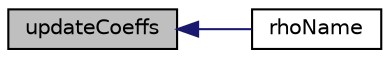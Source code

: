 digraph "updateCoeffs"
{
  bgcolor="transparent";
  edge [fontname="Helvetica",fontsize="10",labelfontname="Helvetica",labelfontsize="10"];
  node [fontname="Helvetica",fontsize="10",shape=record];
  rankdir="LR";
  Node65 [label="updateCoeffs",height=0.2,width=0.4,color="black", fillcolor="grey75", style="filled", fontcolor="black"];
  Node65 -> Node66 [dir="back",color="midnightblue",fontsize="10",style="solid",fontname="Helvetica"];
  Node66 [label="rhoName",height=0.2,width=0.4,color="black",URL="$a30061.html#ad7c195c7bc73826f80d8a63f729da99d",tooltip="Return reference to the name of rho to allow adjustment. "];
}
